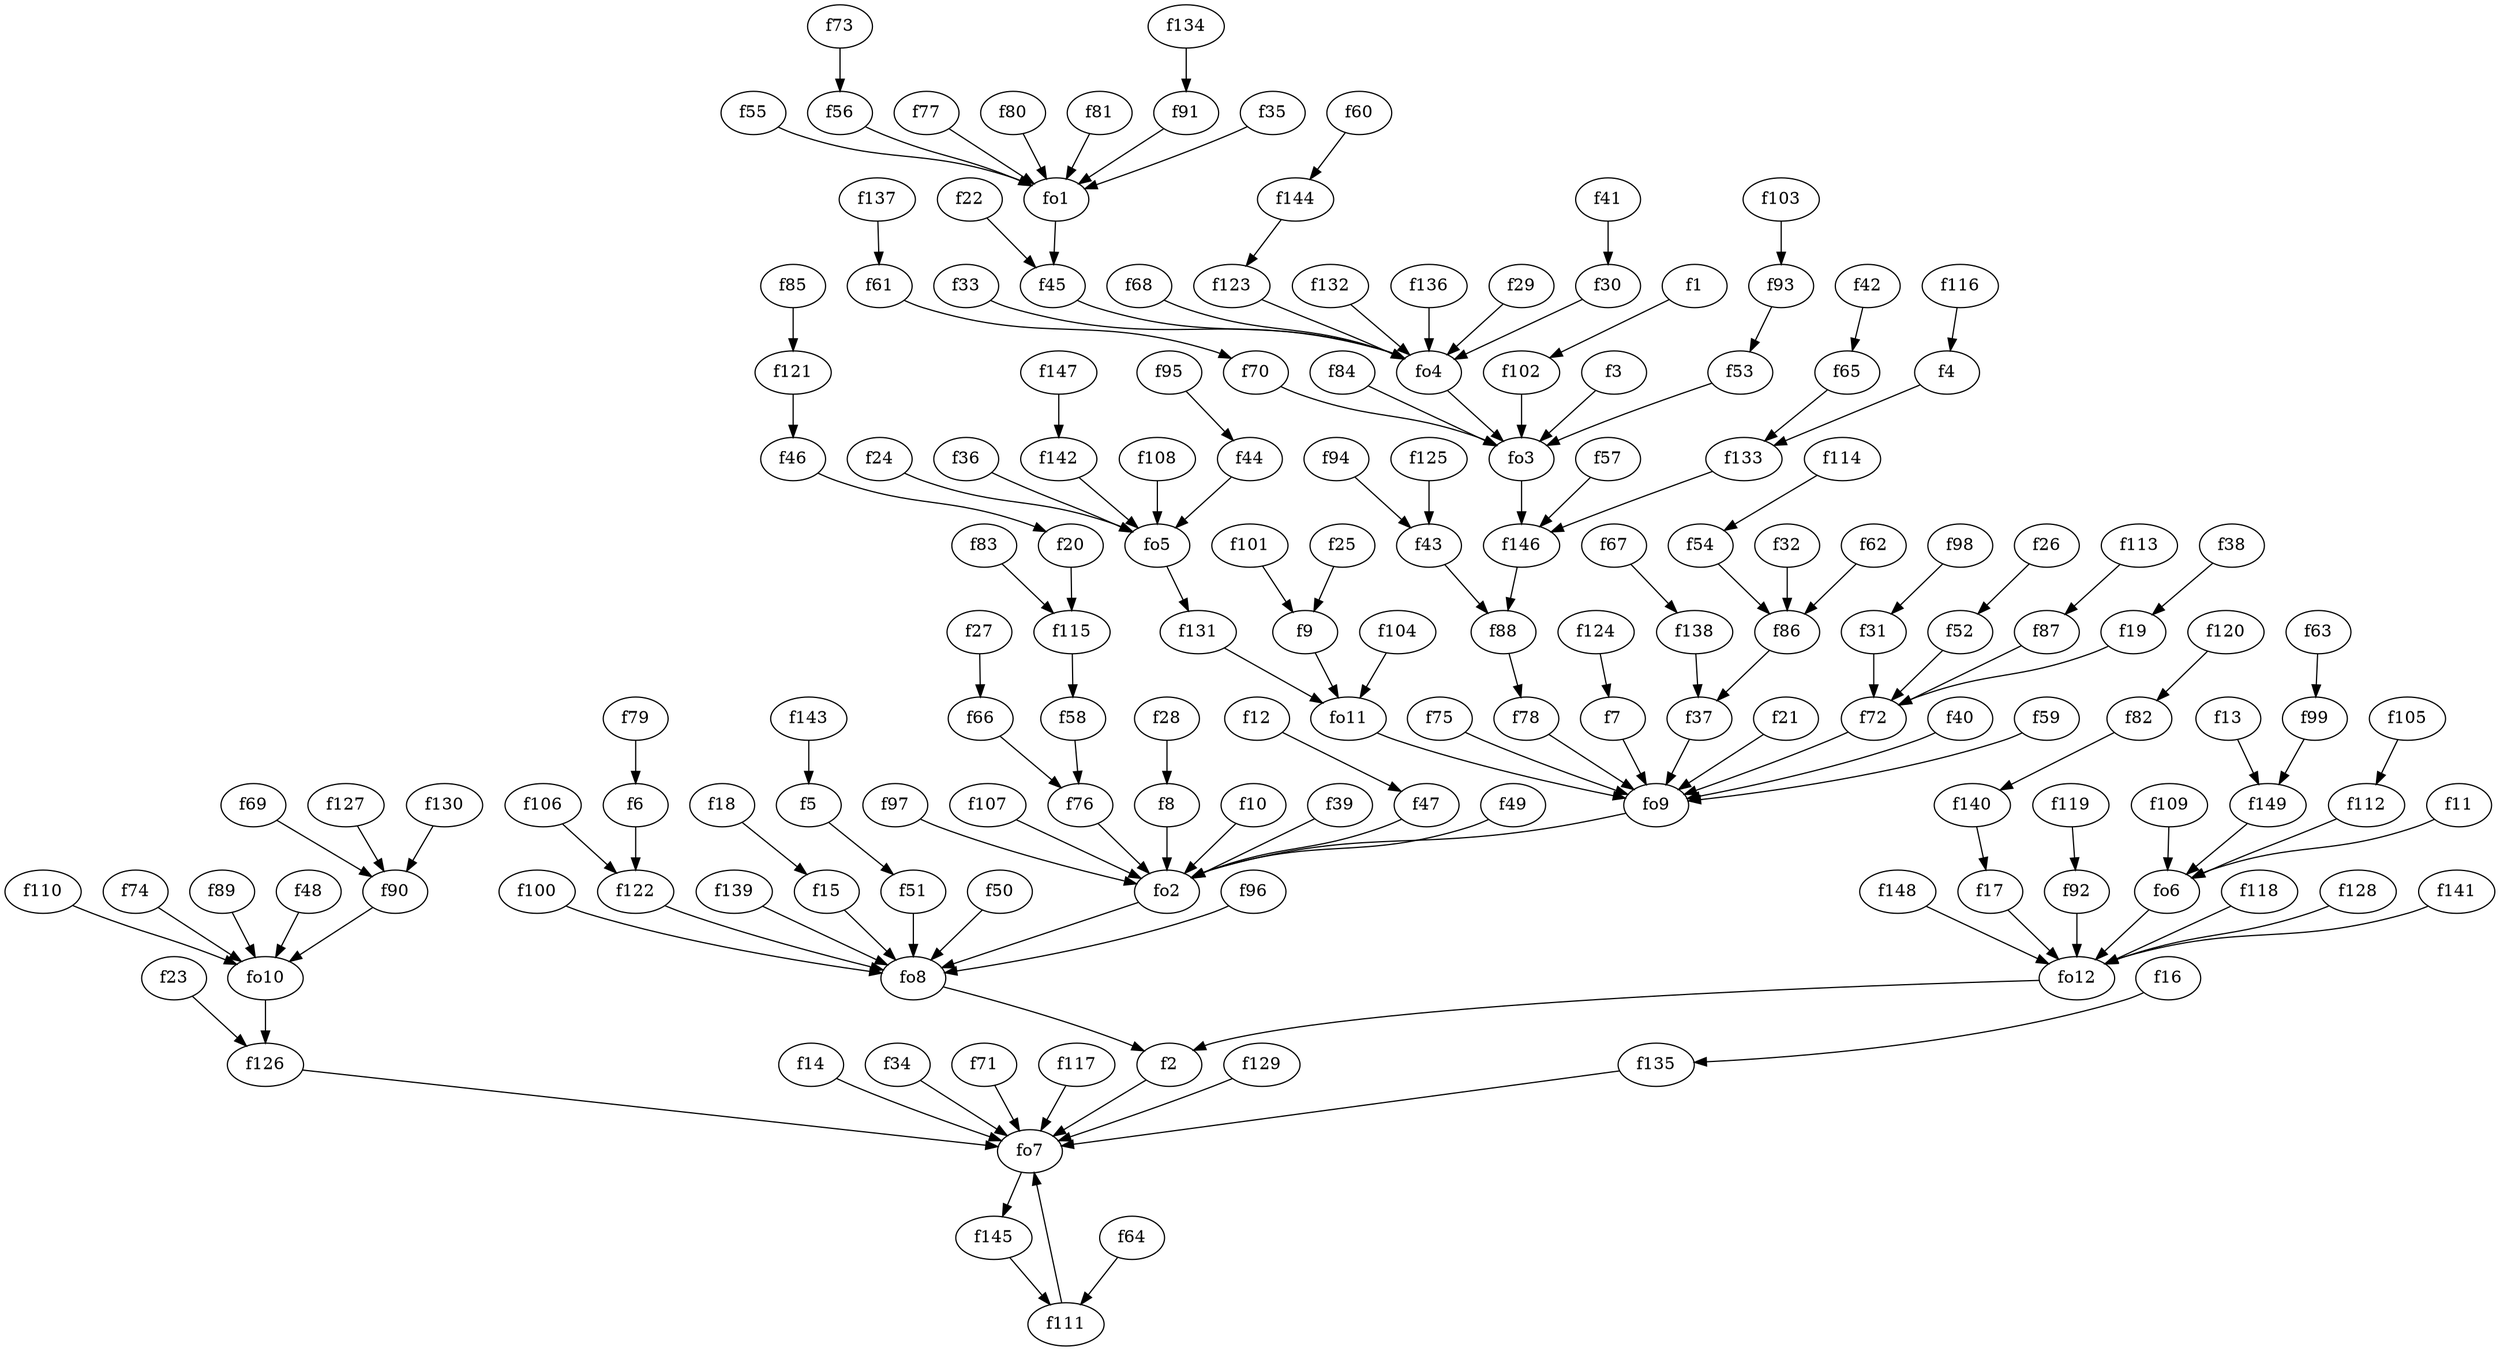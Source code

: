 strict digraph  {
f1;
f2;
f3;
f4;
f5;
f6;
f7;
f8;
f9;
f10;
f11;
f12;
f13;
f14;
f15;
f16;
f17;
f18;
f19;
f20;
f21;
f22;
f23;
f24;
f25;
f26;
f27;
f28;
f29;
f30;
f31;
f32;
f33;
f34;
f35;
f36;
f37;
f38;
f39;
f40;
f41;
f42;
f43;
f44;
f45;
f46;
f47;
f48;
f49;
f50;
f51;
f52;
f53;
f54;
f55;
f56;
f57;
f58;
f59;
f60;
f61;
f62;
f63;
f64;
f65;
f66;
f67;
f68;
f69;
f70;
f71;
f72;
f73;
f74;
f75;
f76;
f77;
f78;
f79;
f80;
f81;
f82;
f83;
f84;
f85;
f86;
f87;
f88;
f89;
f90;
f91;
f92;
f93;
f94;
f95;
f96;
f97;
f98;
f99;
f100;
f101;
f102;
f103;
f104;
f105;
f106;
f107;
f108;
f109;
f110;
f111;
f112;
f113;
f114;
f115;
f116;
f117;
f118;
f119;
f120;
f121;
f122;
f123;
f124;
f125;
f126;
f127;
f128;
f129;
f130;
f131;
f132;
f133;
f134;
f135;
f136;
f137;
f138;
f139;
f140;
f141;
f142;
f143;
f144;
f145;
f146;
f147;
f148;
f149;
fo1;
fo2;
fo3;
fo4;
fo5;
fo6;
fo7;
fo8;
fo9;
fo10;
fo11;
fo12;
f1 -> f102  [weight=2];
f2 -> fo7  [weight=2];
f3 -> fo3  [weight=2];
f4 -> f133  [weight=2];
f5 -> f51  [weight=2];
f6 -> f122  [weight=2];
f7 -> fo9  [weight=2];
f8 -> fo2  [weight=2];
f9 -> fo11  [weight=2];
f10 -> fo2  [weight=2];
f11 -> fo6  [weight=2];
f12 -> f47  [weight=2];
f13 -> f149  [weight=2];
f14 -> fo7  [weight=2];
f15 -> fo8  [weight=2];
f16 -> f135  [weight=2];
f17 -> fo12  [weight=2];
f18 -> f15  [weight=2];
f19 -> f72  [weight=2];
f20 -> f115  [weight=2];
f21 -> fo9  [weight=2];
f22 -> f45  [weight=2];
f23 -> f126  [weight=2];
f24 -> fo5  [weight=2];
f25 -> f9  [weight=2];
f26 -> f52  [weight=2];
f27 -> f66  [weight=2];
f28 -> f8  [weight=2];
f29 -> fo4  [weight=2];
f30 -> fo4  [weight=2];
f31 -> f72  [weight=2];
f32 -> f86  [weight=2];
f33 -> fo4  [weight=2];
f34 -> fo7  [weight=2];
f35 -> fo1  [weight=2];
f36 -> fo5  [weight=2];
f37 -> fo9  [weight=2];
f38 -> f19  [weight=2];
f39 -> fo2  [weight=2];
f40 -> fo9  [weight=2];
f41 -> f30  [weight=2];
f42 -> f65  [weight=2];
f43 -> f88  [weight=2];
f44 -> fo5  [weight=2];
f45 -> fo4  [weight=2];
f46 -> f20  [weight=2];
f47 -> fo2  [weight=2];
f48 -> fo10  [weight=2];
f49 -> fo2  [weight=2];
f50 -> fo8  [weight=2];
f51 -> fo8  [weight=2];
f52 -> f72  [weight=2];
f53 -> fo3  [weight=2];
f54 -> f86  [weight=2];
f55 -> fo1  [weight=2];
f56 -> fo1  [weight=2];
f57 -> f146  [weight=2];
f58 -> f76  [weight=2];
f59 -> fo9  [weight=2];
f60 -> f144  [weight=2];
f61 -> f70  [weight=2];
f62 -> f86  [weight=2];
f63 -> f99  [weight=2];
f64 -> f111  [weight=2];
f65 -> f133  [weight=2];
f66 -> f76  [weight=2];
f67 -> f138  [weight=2];
f68 -> fo4  [weight=2];
f69 -> f90  [weight=2];
f70 -> fo3  [weight=2];
f71 -> fo7  [weight=2];
f72 -> fo9  [weight=2];
f73 -> f56  [weight=2];
f74 -> fo10  [weight=2];
f75 -> fo9  [weight=2];
f76 -> fo2  [weight=2];
f77 -> fo1  [weight=2];
f78 -> fo9  [weight=2];
f79 -> f6  [weight=2];
f80 -> fo1  [weight=2];
f81 -> fo1  [weight=2];
f82 -> f140  [weight=2];
f83 -> f115  [weight=2];
f84 -> fo3  [weight=2];
f85 -> f121  [weight=2];
f86 -> f37  [weight=2];
f87 -> f72  [weight=2];
f88 -> f78  [weight=2];
f89 -> fo10  [weight=2];
f90 -> fo10  [weight=2];
f91 -> fo1  [weight=2];
f92 -> fo12  [weight=2];
f93 -> f53  [weight=2];
f94 -> f43  [weight=2];
f95 -> f44  [weight=2];
f96 -> fo8  [weight=2];
f97 -> fo2  [weight=2];
f98 -> f31  [weight=2];
f99 -> f149  [weight=2];
f100 -> fo8  [weight=2];
f101 -> f9  [weight=2];
f102 -> fo3  [weight=2];
f103 -> f93  [weight=2];
f104 -> fo11  [weight=2];
f105 -> f112  [weight=2];
f106 -> f122  [weight=2];
f107 -> fo2  [weight=2];
f108 -> fo5  [weight=2];
f109 -> fo6  [weight=2];
f110 -> fo10  [weight=2];
f111 -> fo7  [weight=2];
f112 -> fo6  [weight=2];
f113 -> f87  [weight=2];
f114 -> f54  [weight=2];
f115 -> f58  [weight=2];
f116 -> f4  [weight=2];
f117 -> fo7  [weight=2];
f118 -> fo12  [weight=2];
f119 -> f92  [weight=2];
f120 -> f82  [weight=2];
f121 -> f46  [weight=2];
f122 -> fo8  [weight=2];
f123 -> fo4  [weight=2];
f124 -> f7  [weight=2];
f125 -> f43  [weight=2];
f126 -> fo7  [weight=2];
f127 -> f90  [weight=2];
f128 -> fo12  [weight=2];
f129 -> fo7  [weight=2];
f130 -> f90  [weight=2];
f131 -> fo11  [weight=2];
f132 -> fo4  [weight=2];
f133 -> f146  [weight=2];
f134 -> f91  [weight=2];
f135 -> fo7  [weight=2];
f136 -> fo4  [weight=2];
f137 -> f61  [weight=2];
f138 -> f37  [weight=2];
f139 -> fo8  [weight=2];
f140 -> f17  [weight=2];
f141 -> fo12  [weight=2];
f142 -> fo5  [weight=2];
f143 -> f5  [weight=2];
f144 -> f123  [weight=2];
f145 -> f111  [weight=2];
f146 -> f88  [weight=2];
f147 -> f142  [weight=2];
f148 -> fo12  [weight=2];
f149 -> fo6  [weight=2];
fo1 -> f45  [weight=2];
fo2 -> fo8  [weight=2];
fo3 -> f146  [weight=2];
fo4 -> fo3  [weight=2];
fo5 -> f131  [weight=2];
fo6 -> fo12  [weight=2];
fo7 -> f145  [weight=2];
fo8 -> f2  [weight=2];
fo9 -> fo2  [weight=2];
fo10 -> f126  [weight=2];
fo11 -> fo9  [weight=2];
fo12 -> f2  [weight=2];
}
